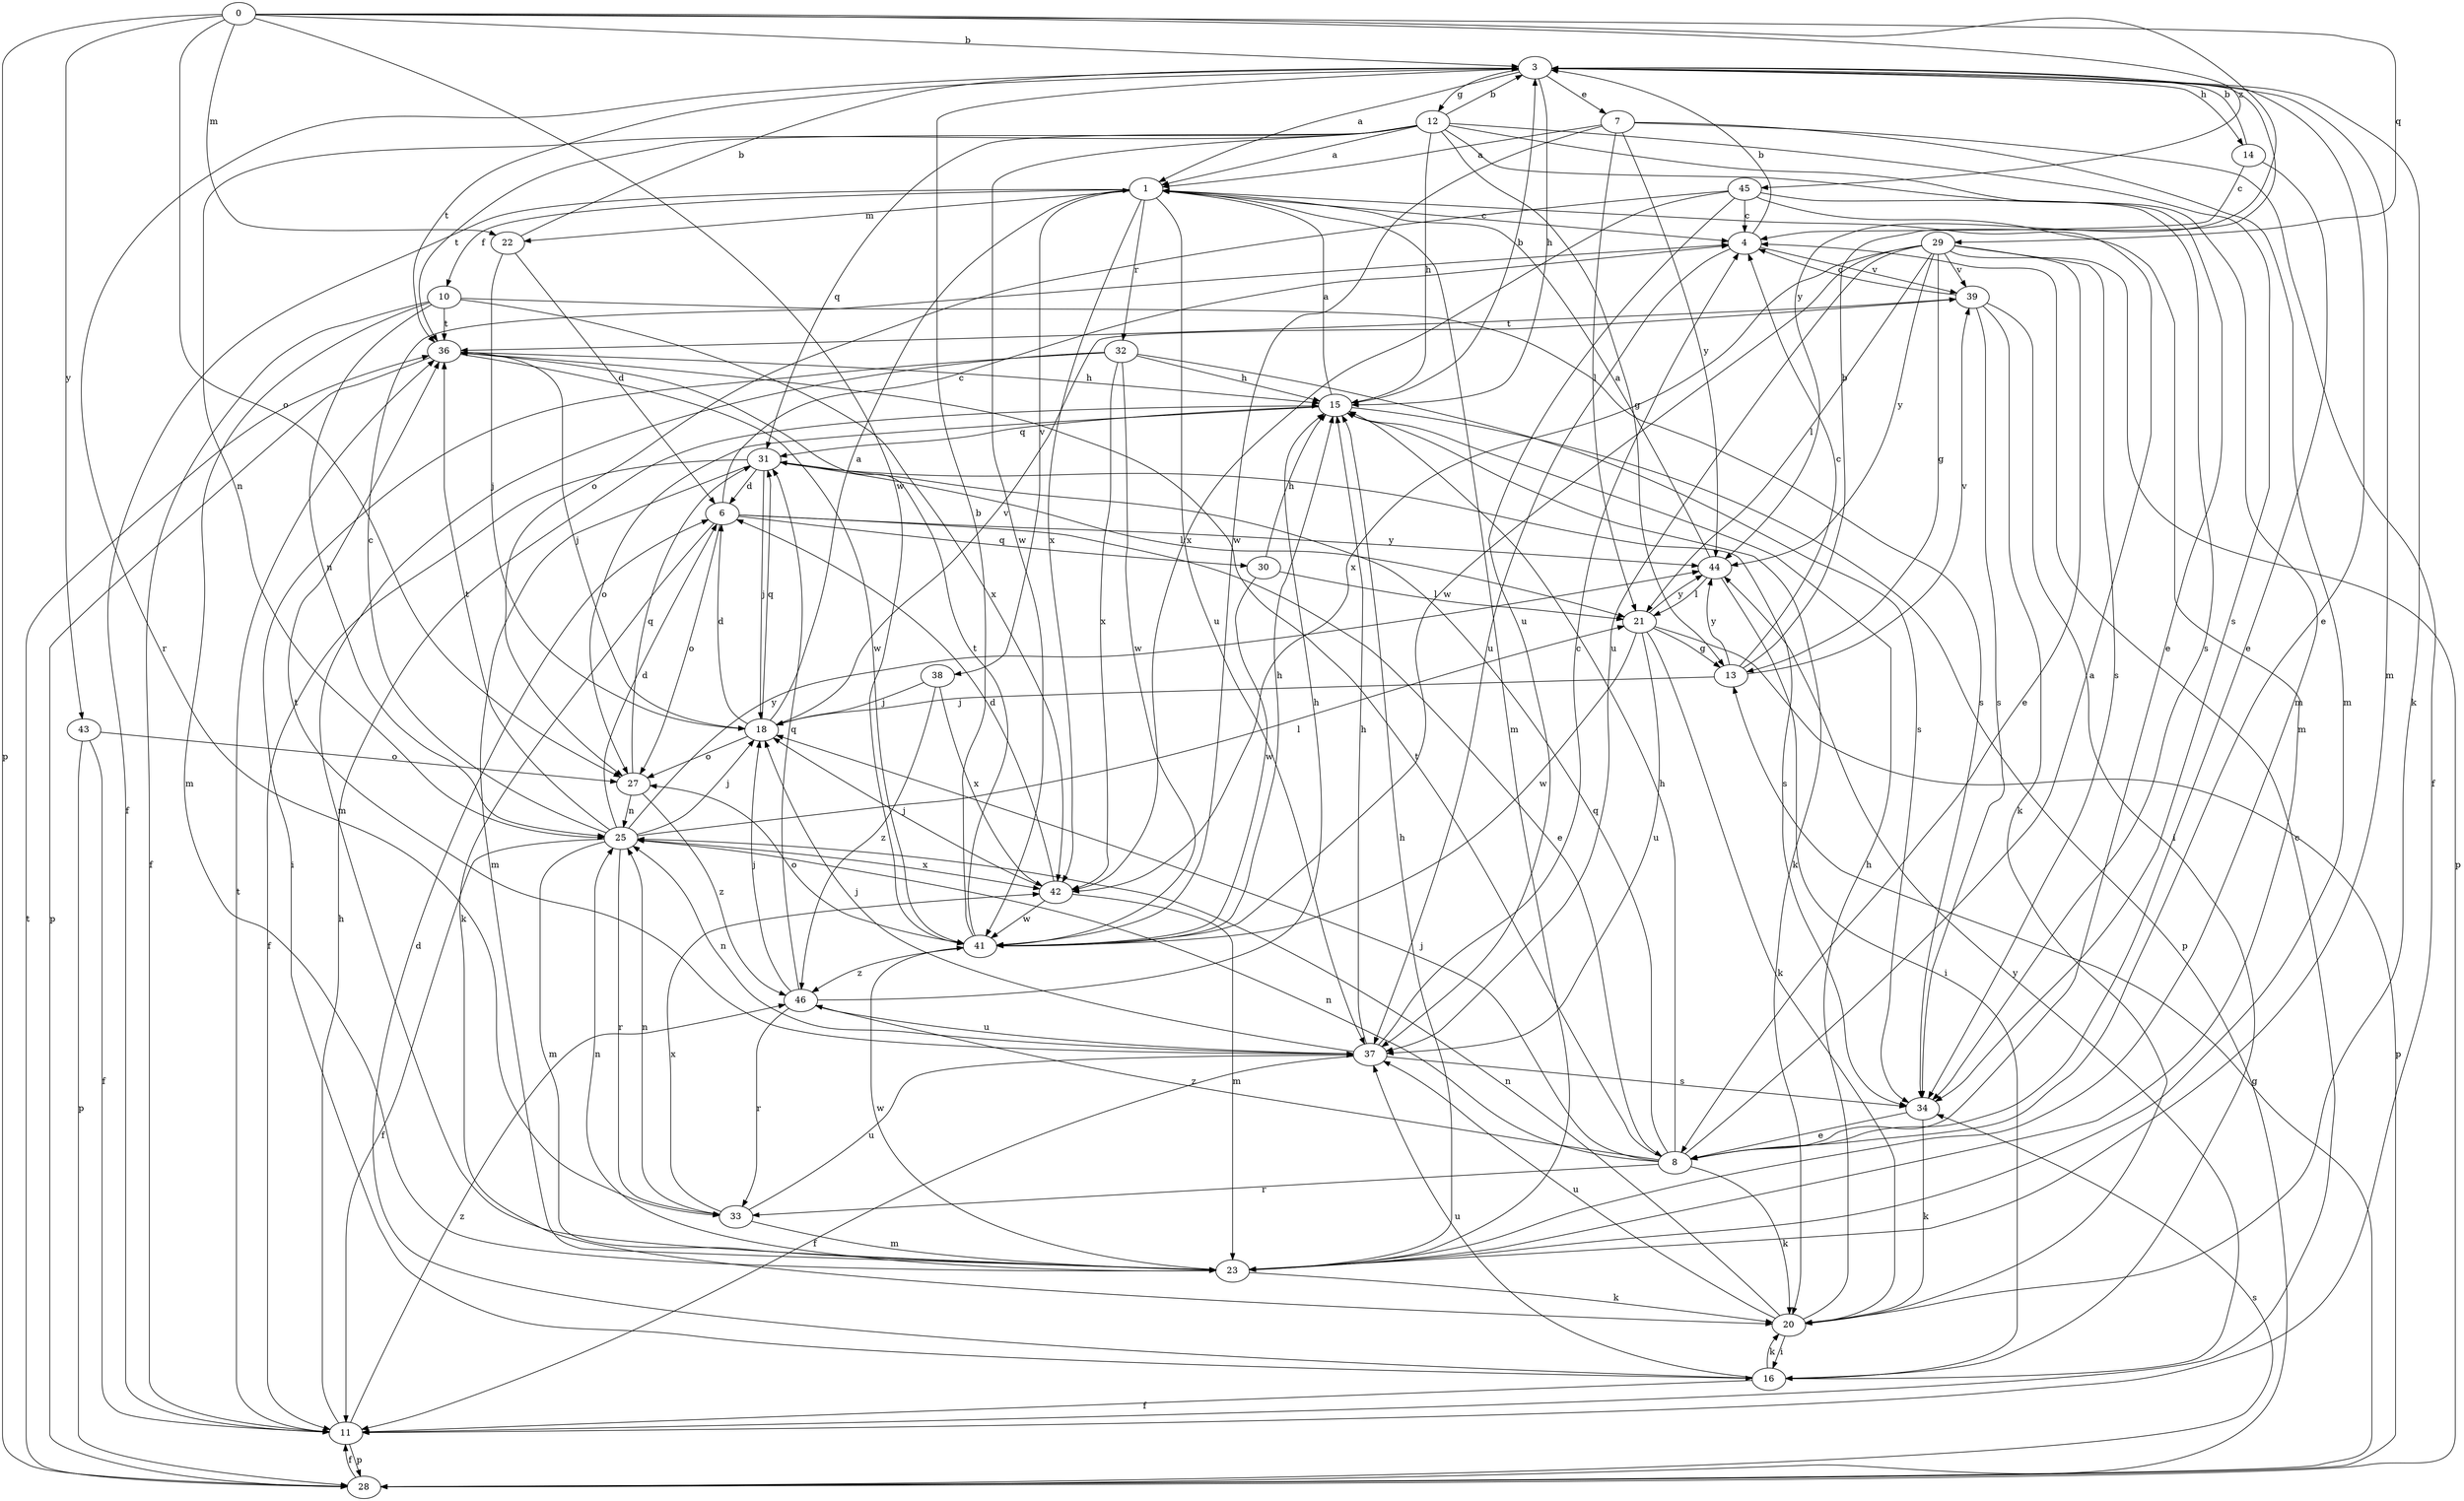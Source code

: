 strict digraph  {
0;
1;
3;
4;
6;
7;
8;
10;
11;
12;
13;
14;
15;
16;
18;
20;
21;
22;
23;
25;
27;
28;
29;
30;
31;
32;
33;
34;
36;
37;
38;
39;
41;
42;
43;
44;
45;
46;
0 -> 3  [label=b];
0 -> 22  [label=m];
0 -> 27  [label=o];
0 -> 28  [label=p];
0 -> 29  [label=q];
0 -> 41  [label=w];
0 -> 43  [label=y];
0 -> 44  [label=y];
0 -> 45  [label=z];
1 -> 4  [label=c];
1 -> 10  [label=f];
1 -> 11  [label=f];
1 -> 22  [label=m];
1 -> 23  [label=m];
1 -> 32  [label=r];
1 -> 37  [label=u];
1 -> 38  [label=v];
1 -> 42  [label=x];
3 -> 1  [label=a];
3 -> 7  [label=e];
3 -> 8  [label=e];
3 -> 12  [label=g];
3 -> 14  [label=h];
3 -> 15  [label=h];
3 -> 20  [label=k];
3 -> 23  [label=m];
3 -> 33  [label=r];
3 -> 36  [label=t];
4 -> 3  [label=b];
4 -> 37  [label=u];
4 -> 39  [label=v];
6 -> 4  [label=c];
6 -> 8  [label=e];
6 -> 20  [label=k];
6 -> 27  [label=o];
6 -> 30  [label=q];
6 -> 44  [label=y];
7 -> 1  [label=a];
7 -> 11  [label=f];
7 -> 21  [label=l];
7 -> 23  [label=m];
7 -> 41  [label=w];
7 -> 44  [label=y];
8 -> 1  [label=a];
8 -> 15  [label=h];
8 -> 18  [label=j];
8 -> 20  [label=k];
8 -> 25  [label=n];
8 -> 31  [label=q];
8 -> 33  [label=r];
8 -> 36  [label=t];
8 -> 46  [label=z];
10 -> 11  [label=f];
10 -> 23  [label=m];
10 -> 25  [label=n];
10 -> 34  [label=s];
10 -> 36  [label=t];
10 -> 42  [label=x];
11 -> 4  [label=c];
11 -> 15  [label=h];
11 -> 28  [label=p];
11 -> 36  [label=t];
11 -> 46  [label=z];
12 -> 1  [label=a];
12 -> 3  [label=b];
12 -> 8  [label=e];
12 -> 13  [label=g];
12 -> 15  [label=h];
12 -> 23  [label=m];
12 -> 25  [label=n];
12 -> 31  [label=q];
12 -> 34  [label=s];
12 -> 36  [label=t];
12 -> 41  [label=w];
13 -> 3  [label=b];
13 -> 4  [label=c];
13 -> 18  [label=j];
13 -> 39  [label=v];
13 -> 44  [label=y];
14 -> 3  [label=b];
14 -> 4  [label=c];
14 -> 8  [label=e];
15 -> 1  [label=a];
15 -> 3  [label=b];
15 -> 20  [label=k];
15 -> 27  [label=o];
15 -> 28  [label=p];
15 -> 31  [label=q];
16 -> 6  [label=d];
16 -> 11  [label=f];
16 -> 20  [label=k];
16 -> 37  [label=u];
16 -> 44  [label=y];
18 -> 1  [label=a];
18 -> 6  [label=d];
18 -> 27  [label=o];
18 -> 31  [label=q];
18 -> 39  [label=v];
20 -> 15  [label=h];
20 -> 16  [label=i];
20 -> 25  [label=n];
20 -> 37  [label=u];
21 -> 13  [label=g];
21 -> 20  [label=k];
21 -> 28  [label=p];
21 -> 37  [label=u];
21 -> 41  [label=w];
21 -> 44  [label=y];
22 -> 3  [label=b];
22 -> 6  [label=d];
22 -> 18  [label=j];
23 -> 15  [label=h];
23 -> 20  [label=k];
23 -> 25  [label=n];
23 -> 41  [label=w];
25 -> 4  [label=c];
25 -> 6  [label=d];
25 -> 11  [label=f];
25 -> 18  [label=j];
25 -> 21  [label=l];
25 -> 23  [label=m];
25 -> 33  [label=r];
25 -> 36  [label=t];
25 -> 42  [label=x];
25 -> 44  [label=y];
27 -> 25  [label=n];
27 -> 31  [label=q];
27 -> 46  [label=z];
28 -> 11  [label=f];
28 -> 13  [label=g];
28 -> 34  [label=s];
28 -> 36  [label=t];
29 -> 8  [label=e];
29 -> 13  [label=g];
29 -> 21  [label=l];
29 -> 28  [label=p];
29 -> 34  [label=s];
29 -> 37  [label=u];
29 -> 39  [label=v];
29 -> 41  [label=w];
29 -> 42  [label=x];
29 -> 44  [label=y];
30 -> 15  [label=h];
30 -> 21  [label=l];
30 -> 41  [label=w];
31 -> 6  [label=d];
31 -> 11  [label=f];
31 -> 18  [label=j];
31 -> 21  [label=l];
31 -> 23  [label=m];
31 -> 34  [label=s];
32 -> 15  [label=h];
32 -> 16  [label=i];
32 -> 23  [label=m];
32 -> 34  [label=s];
32 -> 41  [label=w];
32 -> 42  [label=x];
33 -> 23  [label=m];
33 -> 25  [label=n];
33 -> 37  [label=u];
33 -> 42  [label=x];
34 -> 8  [label=e];
34 -> 20  [label=k];
36 -> 15  [label=h];
36 -> 18  [label=j];
36 -> 28  [label=p];
36 -> 41  [label=w];
37 -> 4  [label=c];
37 -> 11  [label=f];
37 -> 15  [label=h];
37 -> 18  [label=j];
37 -> 25  [label=n];
37 -> 34  [label=s];
37 -> 36  [label=t];
38 -> 18  [label=j];
38 -> 42  [label=x];
38 -> 46  [label=z];
39 -> 4  [label=c];
39 -> 16  [label=i];
39 -> 20  [label=k];
39 -> 34  [label=s];
39 -> 36  [label=t];
41 -> 3  [label=b];
41 -> 15  [label=h];
41 -> 27  [label=o];
41 -> 36  [label=t];
41 -> 46  [label=z];
42 -> 6  [label=d];
42 -> 18  [label=j];
42 -> 23  [label=m];
42 -> 41  [label=w];
43 -> 11  [label=f];
43 -> 27  [label=o];
43 -> 28  [label=p];
44 -> 1  [label=a];
44 -> 16  [label=i];
44 -> 21  [label=l];
45 -> 4  [label=c];
45 -> 23  [label=m];
45 -> 27  [label=o];
45 -> 34  [label=s];
45 -> 37  [label=u];
45 -> 42  [label=x];
46 -> 15  [label=h];
46 -> 18  [label=j];
46 -> 31  [label=q];
46 -> 33  [label=r];
46 -> 37  [label=u];
}
